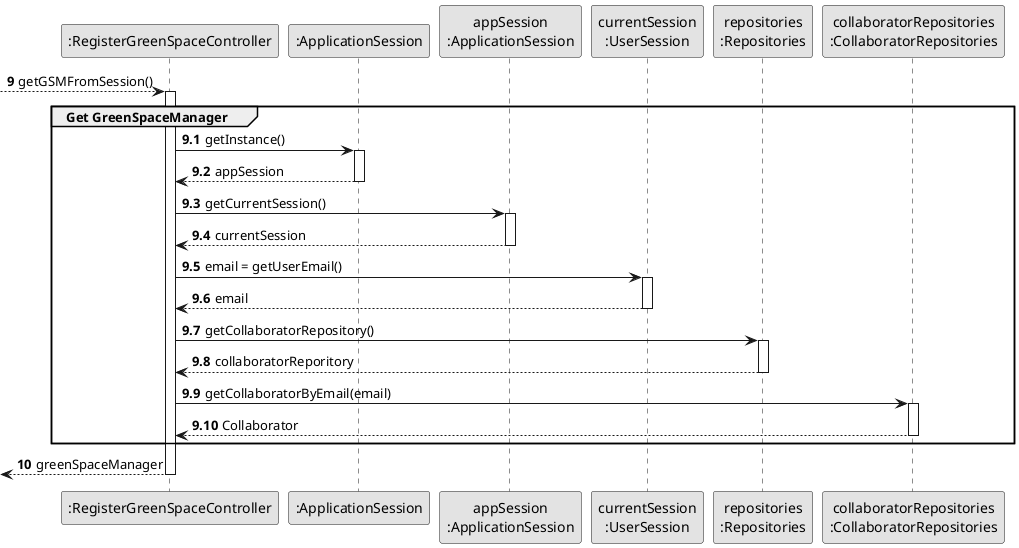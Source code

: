 @startuml
'https://plantuml.com/sequence-diagram
skinparam monochrome true
skinparam packageStyle rectangle
skinparam shadowing false
participant ":RegisterGreenSpaceController" as CTRL
participant ":ApplicationSession" as _APP
participant "appSession\n:ApplicationSession" as APP
participant "currentSession\n:UserSession" as SESSAO
participant "repositories\n:Repositories" as REPO
participant "collaboratorRepositories\n:CollaboratorRepositories" as COLREPO

autonumber 9

--> CTRL : getGSMFromSession()

autonumber 9.1

activate CTRL

group Get GreenSpaceManager


CTRL -> _APP : getInstance()

activate _APP

_APP --> CTRL : appSession

deactivate _APP

CTRL -> APP : getCurrentSession()

activate APP

APP --> CTRL : currentSession

deactivate APP

CTRL -> SESSAO : email = getUserEmail()

activate SESSAO

SESSAO --> CTRL : email

deactivate SESSAO

CTRL -> REPO : getCollaboratorRepository()

activate REPO

REPO --> CTRL : collaboratorReporitory

deactivate REPO

CTRL ->  COLREPO : getCollaboratorByEmail(email)

activate COLREPO

COLREPO --> CTRL : Collaborator

deactivate COLREPO

end
autonumber 10

<--CTRL : greenSpaceManager
deactivate CTRL
@enduml